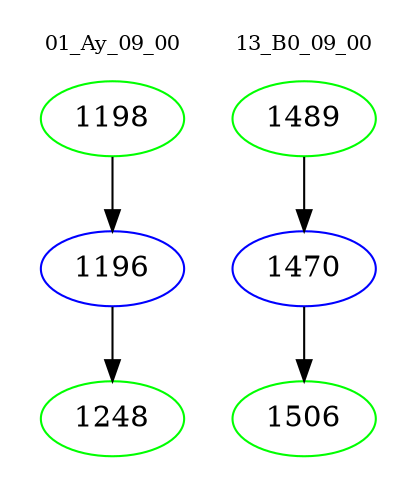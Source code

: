 digraph{
subgraph cluster_0 {
color = white
label = "01_Ay_09_00";
fontsize=10;
T0_1198 [label="1198", color="green"]
T0_1198 -> T0_1196 [color="black"]
T0_1196 [label="1196", color="blue"]
T0_1196 -> T0_1248 [color="black"]
T0_1248 [label="1248", color="green"]
}
subgraph cluster_1 {
color = white
label = "13_B0_09_00";
fontsize=10;
T1_1489 [label="1489", color="green"]
T1_1489 -> T1_1470 [color="black"]
T1_1470 [label="1470", color="blue"]
T1_1470 -> T1_1506 [color="black"]
T1_1506 [label="1506", color="green"]
}
}
